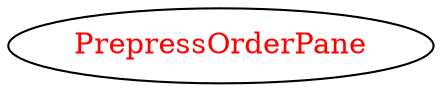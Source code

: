 digraph dependencyGraph {
 concentrate=true;
 ranksep="2.0";
 rankdir="LR"; 
 splines="ortho";
"PrepressOrderPane" [fontcolor="red"];
}